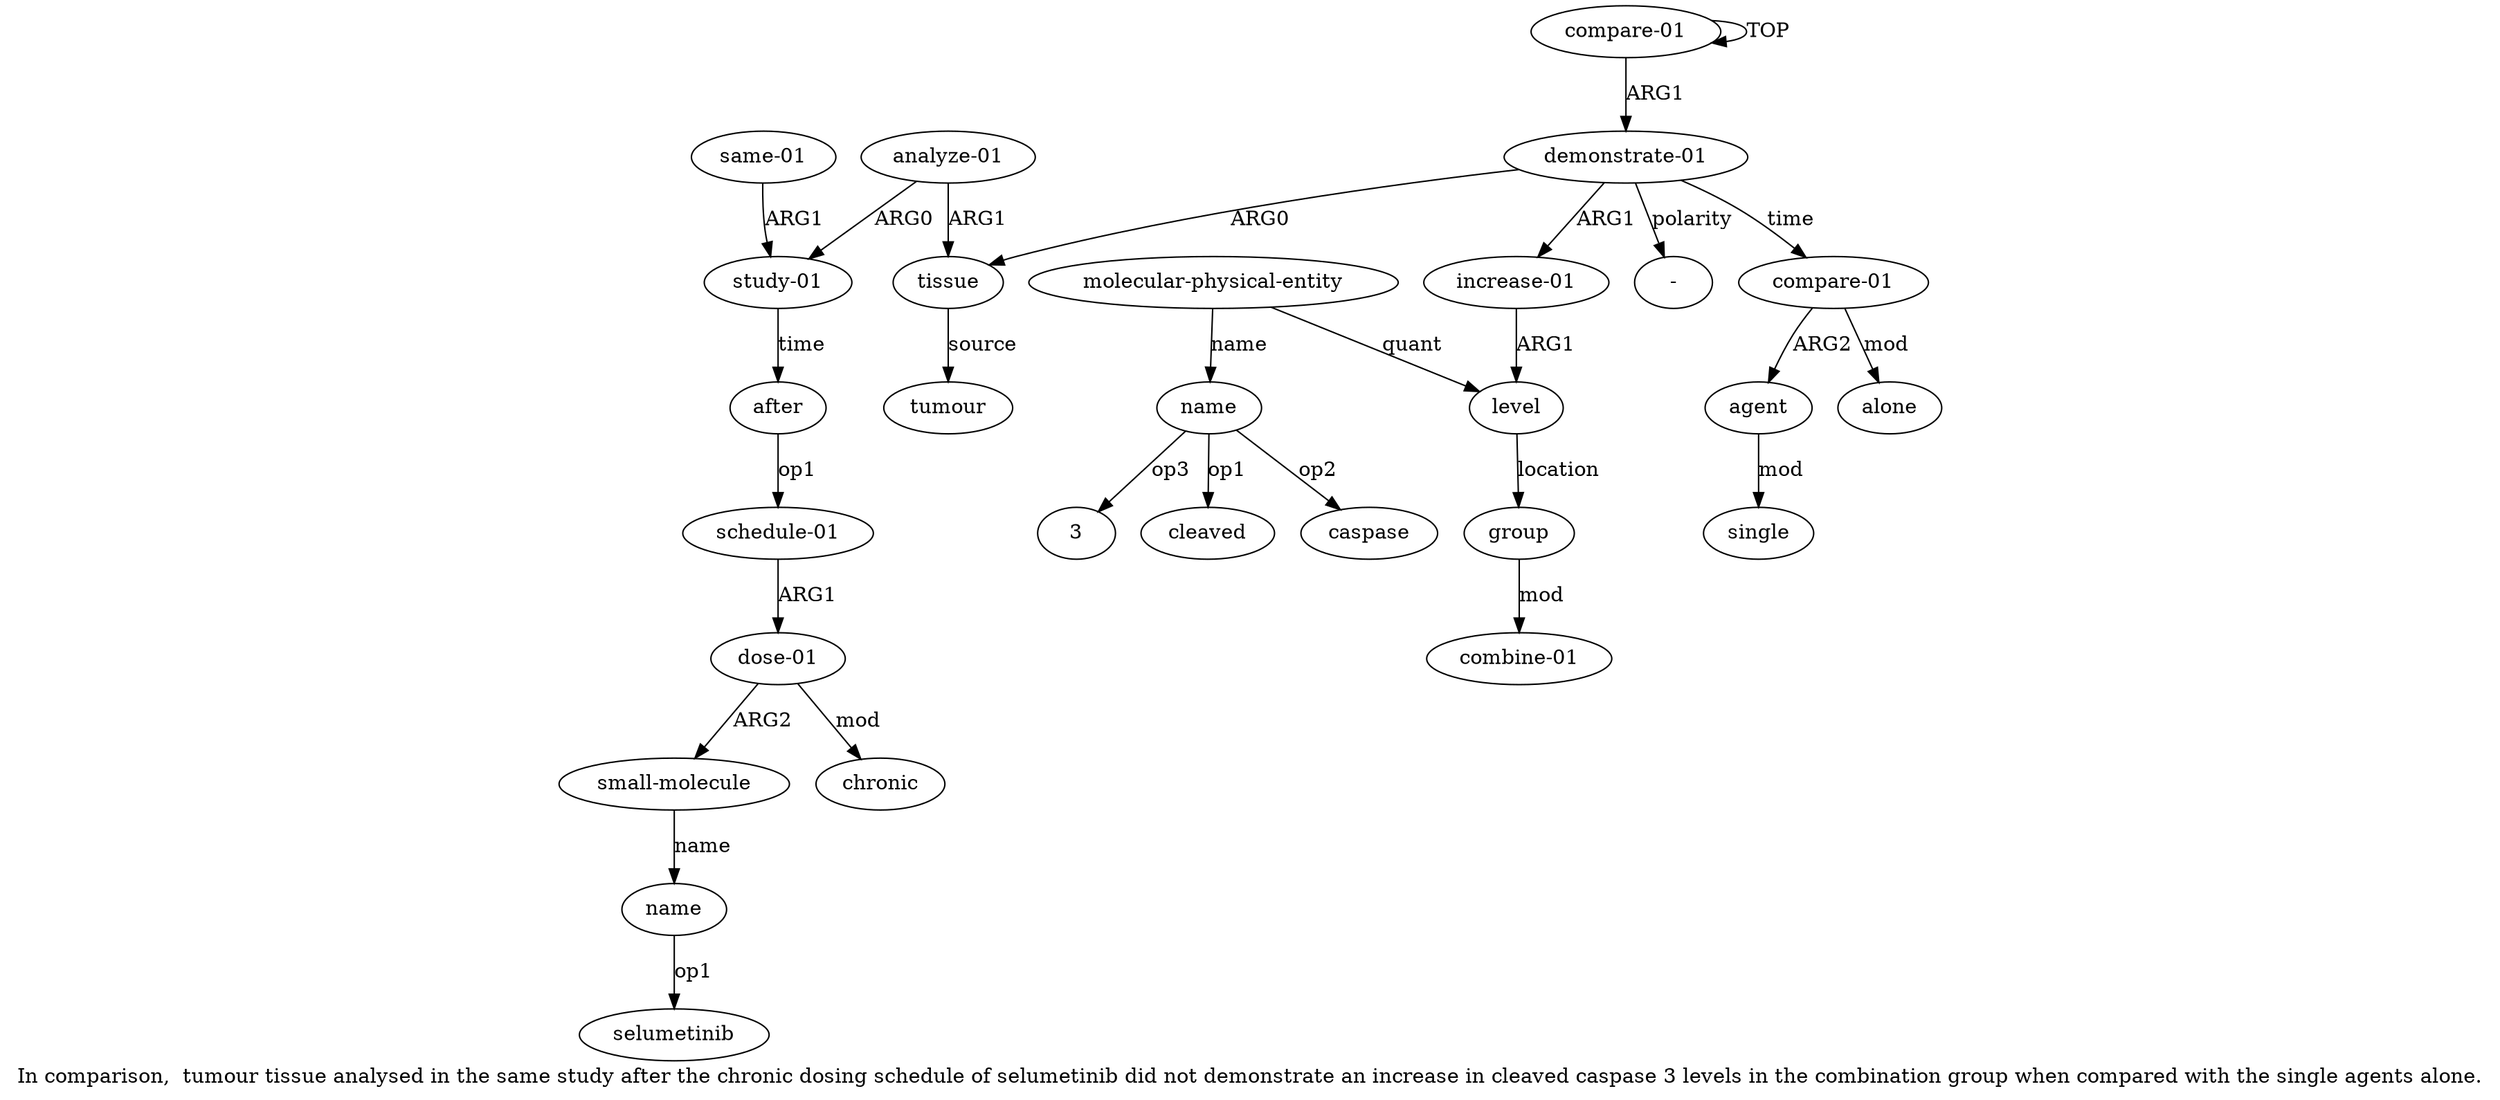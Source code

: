 digraph  {
	graph [label="In comparison,  tumour tissue analysed in the same study after the chronic dosing schedule of selumetinib did not demonstrate an \
increase in cleaved caspase 3 levels in the combination group when compared with the single agents alone."];
	node [label="\N"];
	a20	 [color=black,
		gold_ind=20,
		gold_label=agent,
		label=agent,
		test_ind=20,
		test_label=agent];
	a21	 [color=black,
		gold_ind=21,
		gold_label=single,
		label=single,
		test_ind=21,
		test_label=single];
	a20 -> a21 [key=0,
	color=black,
	gold_label=mod,
	label=mod,
	test_label=mod];
a22 [color=black,
	gold_ind=22,
	gold_label=alone,
	label=alone,
	test_ind=22,
	test_label=alone];
"a18 cleaved" [color=black,
	gold_ind=-1,
	gold_label=cleaved,
	label=cleaved,
	test_ind=-1,
	test_label=cleaved];
"a1 -" [color=black,
	gold_ind=-1,
	gold_label="-",
	label="-",
	test_ind=-1,
	test_label="-"];
"a18 caspase" [color=black,
	gold_ind=-1,
	gold_label=caspase,
	label=caspase,
	test_ind=-1,
	test_label=caspase];
a15 [color=black,
	gold_ind=15,
	gold_label=group,
	label=group,
	test_ind=15,
	test_label=group];
a16 [color=black,
	gold_ind=16,
	gold_label="combine-01",
	label="combine-01",
	test_ind=16,
	test_label="combine-01"];
a15 -> a16 [key=0,
color=black,
gold_label=mod,
label=mod,
test_label=mod];
a14 [color=black,
gold_ind=14,
gold_label=level,
label=level,
test_ind=14,
test_label=level];
a14 -> a15 [key=0,
color=black,
gold_label=location,
label=location,
test_label=location];
a17 [color=black,
gold_ind=17,
gold_label="molecular-physical-entity",
label="molecular-physical-entity",
test_ind=17,
test_label="molecular-physical-entity"];
a17 -> a14 [key=0,
color=black,
gold_label=quant,
label=quant,
test_label=quant];
a18 [color=black,
gold_ind=18,
gold_label=name,
label=name,
test_ind=18,
test_label=name];
a17 -> a18 [key=0,
color=black,
gold_label=name,
label=name,
test_label=name];
a11 [color=black,
gold_ind=11,
gold_label=name,
label=name,
test_ind=11,
test_label=name];
"a11 selumetinib" [color=black,
gold_ind=-1,
gold_label=selumetinib,
label=selumetinib,
test_ind=-1,
test_label=selumetinib];
a11 -> "a11 selumetinib" [key=0,
color=black,
gold_label=op1,
label=op1,
test_label=op1];
a10 [color=black,
gold_ind=10,
gold_label="small-molecule",
label="small-molecule",
test_ind=10,
test_label="small-molecule"];
a10 -> a11 [key=0,
color=black,
gold_label=name,
label=name,
test_label=name];
a13 [color=black,
gold_ind=13,
gold_label="increase-01",
label="increase-01",
test_ind=13,
test_label="increase-01"];
a13 -> a14 [key=0,
color=black,
gold_label=ARG1,
label=ARG1,
test_label=ARG1];
a12 [color=black,
gold_ind=12,
gold_label=chronic,
label=chronic,
test_ind=12,
test_label=chronic];
a19 [color=black,
gold_ind=19,
gold_label="compare-01",
label="compare-01",
test_ind=19,
test_label="compare-01"];
a19 -> a20 [key=0,
color=black,
gold_label=ARG2,
label=ARG2,
test_label=ARG2];
a19 -> a22 [key=0,
color=black,
gold_label=mod,
label=mod,
test_label=mod];
a18 -> "a18 cleaved" [key=0,
color=black,
gold_label=op1,
label=op1,
test_label=op1];
a18 -> "a18 caspase" [key=0,
color=black,
gold_label=op2,
label=op2,
test_label=op2];
"a18 3" [color=black,
gold_ind=-1,
gold_label=3,
label=3,
test_ind=-1,
test_label=3];
a18 -> "a18 3" [key=0,
color=black,
gold_label=op3,
label=op3,
test_label=op3];
a1 [color=black,
gold_ind=1,
gold_label="demonstrate-01",
label="demonstrate-01",
test_ind=1,
test_label="demonstrate-01"];
a1 -> "a1 -" [key=0,
color=black,
gold_label=polarity,
label=polarity,
test_label=polarity];
a1 -> a13 [key=0,
color=black,
gold_label=ARG1,
label=ARG1,
test_label=ARG1];
a1 -> a19 [key=0,
color=black,
gold_label=time,
label=time,
test_label=time];
a2 [color=black,
gold_ind=2,
gold_label=tissue,
label=tissue,
test_ind=2,
test_label=tissue];
a1 -> a2 [key=0,
color=black,
gold_label=ARG0,
label=ARG0,
test_label=ARG0];
a0 [color=black,
gold_ind=0,
gold_label="compare-01",
label="compare-01",
test_ind=0,
test_label="compare-01"];
a0 -> a1 [key=0,
color=black,
gold_label=ARG1,
label=ARG1,
test_label=ARG1];
a0 -> a0 [key=0,
color=black,
gold_label=TOP,
label=TOP,
test_label=TOP];
a3 [color=black,
gold_ind=3,
gold_label=tumour,
label=tumour,
test_ind=3,
test_label=tumour];
a2 -> a3 [key=0,
color=black,
gold_label=source,
label=source,
test_label=source];
a5 [color=black,
gold_ind=5,
gold_label="study-01",
label="study-01",
test_ind=5,
test_label="study-01"];
a7 [color=black,
gold_ind=7,
gold_label=after,
label=after,
test_ind=7,
test_label=after];
a5 -> a7 [key=0,
color=black,
gold_label=time,
label=time,
test_label=time];
a4 [color=black,
gold_ind=4,
gold_label="analyze-01",
label="analyze-01",
test_ind=4,
test_label="analyze-01"];
a4 -> a2 [key=0,
color=black,
gold_label=ARG1,
label=ARG1,
test_label=ARG1];
a4 -> a5 [key=0,
color=black,
gold_label=ARG0,
label=ARG0,
test_label=ARG0];
a8 [color=black,
gold_ind=8,
gold_label="schedule-01",
label="schedule-01",
test_ind=8,
test_label="schedule-01"];
a7 -> a8 [key=0,
color=black,
gold_label=op1,
label=op1,
test_label=op1];
a6 [color=black,
gold_ind=6,
gold_label="same-01",
label="same-01",
test_ind=6,
test_label="same-01"];
a6 -> a5 [key=0,
color=black,
gold_label=ARG1,
label=ARG1,
test_label=ARG1];
a9 [color=black,
gold_ind=9,
gold_label="dose-01",
label="dose-01",
test_ind=9,
test_label="dose-01"];
a9 -> a10 [key=0,
color=black,
gold_label=ARG2,
label=ARG2,
test_label=ARG2];
a9 -> a12 [key=0,
color=black,
gold_label=mod,
label=mod,
test_label=mod];
a8 -> a9 [key=0,
color=black,
gold_label=ARG1,
label=ARG1,
test_label=ARG1];
}
